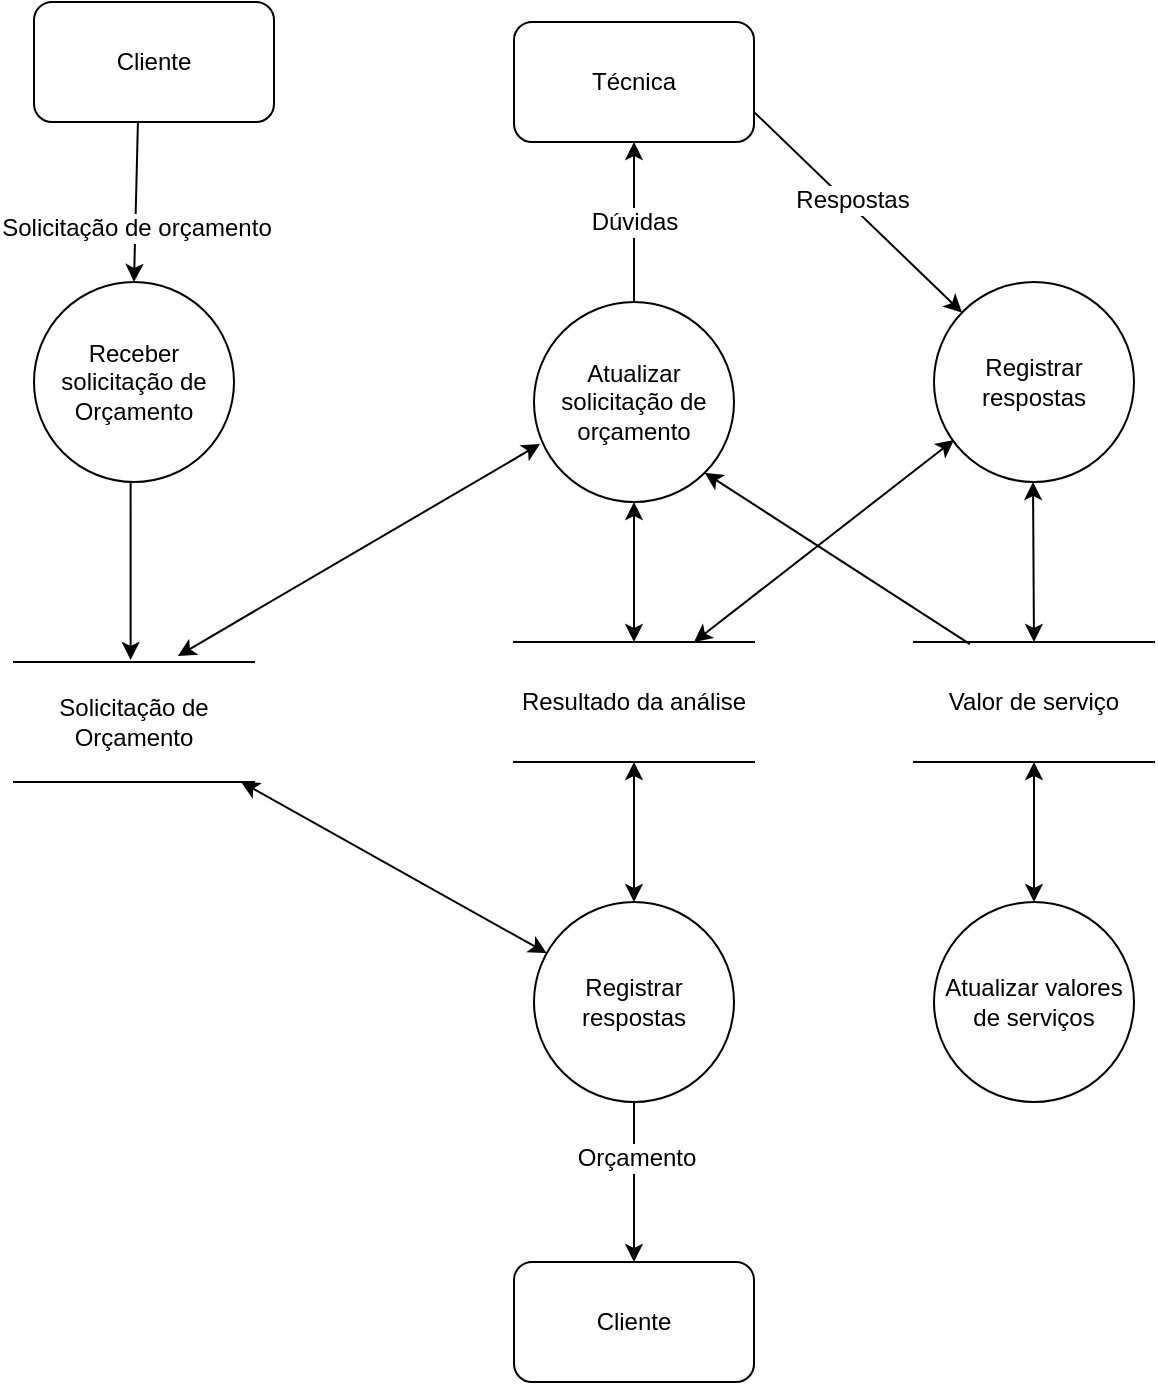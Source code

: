 <mxfile version="12.9.6" type="google" pages="2"><diagram id="C5RBs43oDa-KdzZeNtuy" name="Realizar orcamento"><mxGraphModel dx="1032" dy="705" grid="1" gridSize="10" guides="1" tooltips="1" connect="1" arrows="1" fold="1" page="1" pageScale="1" pageWidth="827" pageHeight="1169" math="0" shadow="0"><root><mxCell id="WIyWlLk6GJQsqaUBKTNV-0"/><mxCell id="WIyWlLk6GJQsqaUBKTNV-1" parent="WIyWlLk6GJQsqaUBKTNV-0"/><mxCell id="VHODwKLt7uAdy8jMnxIu-0" value="Receber solicitação de Orçamento" style="ellipse;whiteSpace=wrap;html=1;aspect=fixed;" vertex="1" parent="WIyWlLk6GJQsqaUBKTNV-1"><mxGeometry x="80" y="190" width="100" height="100" as="geometry"/></mxCell><mxCell id="VHODwKLt7uAdy8jMnxIu-1" value="Cliente" style="rounded=1;whiteSpace=wrap;html=1;" vertex="1" parent="WIyWlLk6GJQsqaUBKTNV-1"><mxGeometry x="80" y="50" width="120" height="60" as="geometry"/></mxCell><mxCell id="VHODwKLt7uAdy8jMnxIu-4" value="Solicitação de Orçamento" style="shape=partialRectangle;whiteSpace=wrap;html=1;left=0;right=0;fillColor=none;" vertex="1" parent="WIyWlLk6GJQsqaUBKTNV-1"><mxGeometry x="70" y="380" width="120" height="60" as="geometry"/></mxCell><mxCell id="VHODwKLt7uAdy8jMnxIu-8" value="Atualizar solicitação de orçamento" style="ellipse;whiteSpace=wrap;html=1;aspect=fixed;" vertex="1" parent="WIyWlLk6GJQsqaUBKTNV-1"><mxGeometry x="330" y="200" width="100" height="100" as="geometry"/></mxCell><mxCell id="VHODwKLt7uAdy8jMnxIu-9" value="Técnica" style="rounded=1;whiteSpace=wrap;html=1;" vertex="1" parent="WIyWlLk6GJQsqaUBKTNV-1"><mxGeometry x="320" y="60" width="120" height="60" as="geometry"/></mxCell><mxCell id="VHODwKLt7uAdy8jMnxIu-10" value="Resultado da análise" style="shape=partialRectangle;whiteSpace=wrap;html=1;left=0;right=0;fillColor=none;" vertex="1" parent="WIyWlLk6GJQsqaUBKTNV-1"><mxGeometry x="320" y="370" width="120" height="60" as="geometry"/></mxCell><mxCell id="VHODwKLt7uAdy8jMnxIu-14" value="" style="endArrow=classic;html=1;exitX=0.5;exitY=0;exitDx=0;exitDy=0;" edge="1" parent="WIyWlLk6GJQsqaUBKTNV-1" source="VHODwKLt7uAdy8jMnxIu-8"><mxGeometry width="50" height="50" relative="1" as="geometry"><mxPoint x="460" y="410" as="sourcePoint"/><mxPoint x="380" y="120" as="targetPoint"/></mxGeometry></mxCell><mxCell id="VHODwKLt7uAdy8jMnxIu-15" value="&lt;div&gt;Dúvidas&lt;/div&gt;" style="text;html=1;align=center;verticalAlign=middle;resizable=0;points=[];labelBackgroundColor=#ffffff;" vertex="1" connectable="0" parent="VHODwKLt7uAdy8jMnxIu-14"><mxGeometry x="0.754" relative="1" as="geometry"><mxPoint x="-8.882e-16" y="30.0" as="offset"/></mxGeometry></mxCell><mxCell id="VHODwKLt7uAdy8jMnxIu-16" value="" style="endArrow=classic;html=1;exitX=0.433;exitY=1;exitDx=0;exitDy=0;exitPerimeter=0;entryX=0.5;entryY=0;entryDx=0;entryDy=0;" edge="1" parent="WIyWlLk6GJQsqaUBKTNV-1" source="VHODwKLt7uAdy8jMnxIu-1" target="VHODwKLt7uAdy8jMnxIu-0"><mxGeometry width="50" height="50" relative="1" as="geometry"><mxPoint x="460" y="410" as="sourcePoint"/><mxPoint x="510" y="360" as="targetPoint"/></mxGeometry></mxCell><mxCell id="VHODwKLt7uAdy8jMnxIu-17" value="&lt;div&gt;Solicitação de orçamento&lt;/div&gt;" style="text;html=1;align=center;verticalAlign=middle;resizable=0;points=[];labelBackgroundColor=#ffffff;" vertex="1" connectable="0" parent="VHODwKLt7uAdy8jMnxIu-16"><mxGeometry x="0.311" relative="1" as="geometry"><mxPoint as="offset"/></mxGeometry></mxCell><mxCell id="VHODwKLt7uAdy8jMnxIu-18" value="" style="endArrow=classic;html=1;exitX=0.483;exitY=1;exitDx=0;exitDy=0;exitPerimeter=0;" edge="1" parent="WIyWlLk6GJQsqaUBKTNV-1" source="VHODwKLt7uAdy8jMnxIu-0"><mxGeometry width="50" height="50" relative="1" as="geometry"><mxPoint x="128" y="300" as="sourcePoint"/><mxPoint x="128.318" y="379" as="targetPoint"/></mxGeometry></mxCell><mxCell id="VHODwKLt7uAdy8jMnxIu-20" value="Registrar respostas" style="ellipse;whiteSpace=wrap;html=1;aspect=fixed;" vertex="1" parent="WIyWlLk6GJQsqaUBKTNV-1"><mxGeometry x="530" y="190" width="100" height="100" as="geometry"/></mxCell><mxCell id="VHODwKLt7uAdy8jMnxIu-22" value="Valor de serviço" style="shape=partialRectangle;whiteSpace=wrap;html=1;left=0;right=0;fillColor=none;" vertex="1" parent="WIyWlLk6GJQsqaUBKTNV-1"><mxGeometry x="520" y="370" width="120" height="60" as="geometry"/></mxCell><mxCell id="VHODwKLt7uAdy8jMnxIu-23" value="" style="endArrow=classic;html=1;exitX=1;exitY=0.75;exitDx=0;exitDy=0;" edge="1" parent="WIyWlLk6GJQsqaUBKTNV-1" source="VHODwKLt7uAdy8jMnxIu-9" target="VHODwKLt7uAdy8jMnxIu-20"><mxGeometry width="50" height="50" relative="1" as="geometry"><mxPoint x="580" y="125" as="sourcePoint"/><mxPoint x="710" y="365" as="targetPoint"/></mxGeometry></mxCell><mxCell id="VHODwKLt7uAdy8jMnxIu-24" value="&lt;div&gt;Respostas&lt;/div&gt;" style="text;html=1;align=center;verticalAlign=middle;resizable=0;points=[];labelBackgroundColor=#ffffff;" vertex="1" connectable="0" parent="VHODwKLt7uAdy8jMnxIu-23"><mxGeometry x="0.754" relative="1" as="geometry"><mxPoint x="-42.8" y="-44.42" as="offset"/></mxGeometry></mxCell><mxCell id="VHODwKLt7uAdy8jMnxIu-26" value="" style="endArrow=classic;startArrow=classic;html=1;entryX=0.5;entryY=1;entryDx=0;entryDy=0;exitX=0.5;exitY=0;exitDx=0;exitDy=0;" edge="1" parent="WIyWlLk6GJQsqaUBKTNV-1" source="VHODwKLt7uAdy8jMnxIu-10" target="VHODwKLt7uAdy8jMnxIu-8"><mxGeometry width="50" height="50" relative="1" as="geometry"><mxPoint x="380" y="360" as="sourcePoint"/><mxPoint x="430" y="310" as="targetPoint"/></mxGeometry></mxCell><mxCell id="VHODwKLt7uAdy8jMnxIu-27" value="" style="endArrow=classic;startArrow=classic;html=1;entryX=0.495;entryY=1;entryDx=0;entryDy=0;entryPerimeter=0;exitX=0.5;exitY=0;exitDx=0;exitDy=0;" edge="1" parent="WIyWlLk6GJQsqaUBKTNV-1" source="VHODwKLt7uAdy8jMnxIu-22" target="VHODwKLt7uAdy8jMnxIu-20"><mxGeometry width="50" height="50" relative="1" as="geometry"><mxPoint x="580" y="375" as="sourcePoint"/><mxPoint x="579.5" y="305" as="targetPoint"/></mxGeometry></mxCell><mxCell id="VHODwKLt7uAdy8jMnxIu-30" value="" style="endArrow=classic;startArrow=classic;html=1;exitX=0.683;exitY=-0.05;exitDx=0;exitDy=0;exitPerimeter=0;entryX=0.03;entryY=0.71;entryDx=0;entryDy=0;entryPerimeter=0;" edge="1" parent="WIyWlLk6GJQsqaUBKTNV-1" source="VHODwKLt7uAdy8jMnxIu-4" target="VHODwKLt7uAdy8jMnxIu-8"><mxGeometry width="50" height="50" relative="1" as="geometry"><mxPoint x="460" y="410" as="sourcePoint"/><mxPoint x="510" y="360" as="targetPoint"/></mxGeometry></mxCell><mxCell id="VHODwKLt7uAdy8jMnxIu-31" value="" style="endArrow=classic;startArrow=classic;html=1;entryX=0.1;entryY=0.79;entryDx=0;entryDy=0;entryPerimeter=0;exitX=0.75;exitY=0;exitDx=0;exitDy=0;exitPerimeter=0;" edge="1" parent="WIyWlLk6GJQsqaUBKTNV-1" source="VHODwKLt7uAdy8jMnxIu-10" target="VHODwKLt7uAdy8jMnxIu-20"><mxGeometry width="50" height="50" relative="1" as="geometry"><mxPoint x="400" y="410" as="sourcePoint"/><mxPoint x="450" y="360" as="targetPoint"/></mxGeometry></mxCell><mxCell id="VHODwKLt7uAdy8jMnxIu-32" value="" style="endArrow=classic;html=1;entryX=1;entryY=1;entryDx=0;entryDy=0;exitX=0.233;exitY=0.017;exitDx=0;exitDy=0;exitPerimeter=0;" edge="1" parent="WIyWlLk6GJQsqaUBKTNV-1" source="VHODwKLt7uAdy8jMnxIu-22" target="VHODwKLt7uAdy8jMnxIu-8"><mxGeometry width="50" height="50" relative="1" as="geometry"><mxPoint x="460" y="410" as="sourcePoint"/><mxPoint x="510" y="360" as="targetPoint"/></mxGeometry></mxCell><mxCell id="VHODwKLt7uAdy8jMnxIu-33" value="Registrar respostas" style="ellipse;whiteSpace=wrap;html=1;aspect=fixed;" vertex="1" parent="WIyWlLk6GJQsqaUBKTNV-1"><mxGeometry x="330" y="500" width="100" height="100" as="geometry"/></mxCell><mxCell id="VHODwKLt7uAdy8jMnxIu-34" value="Cliente" style="rounded=1;whiteSpace=wrap;html=1;" vertex="1" parent="WIyWlLk6GJQsqaUBKTNV-1"><mxGeometry x="320" y="680" width="120" height="60" as="geometry"/></mxCell><mxCell id="VHODwKLt7uAdy8jMnxIu-35" value="" style="endArrow=classic;startArrow=classic;html=1;entryX=0.5;entryY=1;entryDx=0;entryDy=0;" edge="1" parent="WIyWlLk6GJQsqaUBKTNV-1" source="VHODwKLt7uAdy8jMnxIu-33" target="VHODwKLt7uAdy8jMnxIu-10"><mxGeometry width="50" height="50" relative="1" as="geometry"><mxPoint x="370" y="520" as="sourcePoint"/><mxPoint x="420" y="470" as="targetPoint"/></mxGeometry></mxCell><mxCell id="VHODwKLt7uAdy8jMnxIu-38" value="" style="endArrow=classic;html=1;" edge="1" parent="WIyWlLk6GJQsqaUBKTNV-1" source="VHODwKLt7uAdy8jMnxIu-33" target="VHODwKLt7uAdy8jMnxIu-34"><mxGeometry width="50" height="50" relative="1" as="geometry"><mxPoint x="350" y="640" as="sourcePoint"/><mxPoint x="400" y="590" as="targetPoint"/></mxGeometry></mxCell><mxCell id="VHODwKLt7uAdy8jMnxIu-39" value="Orçamento" style="text;html=1;align=center;verticalAlign=middle;resizable=0;points=[];labelBackgroundColor=#ffffff;" vertex="1" connectable="0" parent="VHODwKLt7uAdy8jMnxIu-38"><mxGeometry x="-0.3" y="1" relative="1" as="geometry"><mxPoint as="offset"/></mxGeometry></mxCell><mxCell id="VHODwKLt7uAdy8jMnxIu-40" value="Atualizar valores de serviços" style="ellipse;whiteSpace=wrap;html=1;aspect=fixed;" vertex="1" parent="WIyWlLk6GJQsqaUBKTNV-1"><mxGeometry x="530" y="500" width="100" height="100" as="geometry"/></mxCell><mxCell id="VHODwKLt7uAdy8jMnxIu-41" value="" style="endArrow=classic;startArrow=classic;html=1;entryX=0.5;entryY=1;entryDx=0;entryDy=0;exitX=0.5;exitY=0;exitDx=0;exitDy=0;" edge="1" parent="WIyWlLk6GJQsqaUBKTNV-1" source="VHODwKLt7uAdy8jMnxIu-40" target="VHODwKLt7uAdy8jMnxIu-22"><mxGeometry width="50" height="50" relative="1" as="geometry"><mxPoint x="550" y="530" as="sourcePoint"/><mxPoint x="600" y="480" as="targetPoint"/></mxGeometry></mxCell><mxCell id="VHODwKLt7uAdy8jMnxIu-43" value="" style="endArrow=classic;startArrow=classic;html=1;" edge="1" parent="WIyWlLk6GJQsqaUBKTNV-1" source="VHODwKLt7uAdy8jMnxIu-4" target="VHODwKLt7uAdy8jMnxIu-33"><mxGeometry width="50" height="50" relative="1" as="geometry"><mxPoint x="150" y="500" as="sourcePoint"/><mxPoint x="200" y="450" as="targetPoint"/></mxGeometry></mxCell></root></mxGraphModel></diagram><diagram id="LAC5ehGrFXH8N2mkQpfO" name="Fornecedor dados para orçamento"><mxGraphModel dx="1032" dy="705" grid="1" gridSize="10" guides="1" tooltips="1" connect="1" arrows="1" fold="1" page="1" pageScale="1" pageWidth="850" pageHeight="1100" math="0" shadow="0"><root><mxCell id="81tQNtr7i1RBVnm7zmy7-0"/><mxCell id="81tQNtr7i1RBVnm7zmy7-1" parent="81tQNtr7i1RBVnm7zmy7-0"/><mxCell id="JnXFrZkmBsTxj8hV_N1o-0" value="Receber dúvidas" style="ellipse;whiteSpace=wrap;html=1;aspect=fixed;" vertex="1" parent="81tQNtr7i1RBVnm7zmy7-1"><mxGeometry x="80" y="190" width="100" height="100" as="geometry"/></mxCell><mxCell id="JnXFrZkmBsTxj8hV_N1o-1" value="Administração" style="rounded=1;whiteSpace=wrap;html=1;" vertex="1" parent="81tQNtr7i1RBVnm7zmy7-1"><mxGeometry x="80" y="50" width="120" height="60" as="geometry"/></mxCell><mxCell id="JnXFrZkmBsTxj8hV_N1o-2" value="Duvida" style="shape=partialRectangle;whiteSpace=wrap;html=1;left=0;right=0;fillColor=none;" vertex="1" parent="81tQNtr7i1RBVnm7zmy7-1"><mxGeometry x="70" y="380" width="120" height="60" as="geometry"/></mxCell><mxCell id="JnXFrZkmBsTxj8hV_N1o-3" value="" style="endArrow=classic;html=1;exitX=0.433;exitY=1;exitDx=0;exitDy=0;exitPerimeter=0;entryX=0.5;entryY=0;entryDx=0;entryDy=0;" edge="1" parent="81tQNtr7i1RBVnm7zmy7-1" source="JnXFrZkmBsTxj8hV_N1o-1" target="JnXFrZkmBsTxj8hV_N1o-0"><mxGeometry width="50" height="50" relative="1" as="geometry"><mxPoint x="460" y="410" as="sourcePoint"/><mxPoint x="510" y="360" as="targetPoint"/></mxGeometry></mxCell><mxCell id="JnXFrZkmBsTxj8hV_N1o-4" value="&lt;div&gt;Dúvidas&lt;/div&gt;" style="text;html=1;align=center;verticalAlign=middle;resizable=0;points=[];labelBackgroundColor=#ffffff;" vertex="1" connectable="0" parent="JnXFrZkmBsTxj8hV_N1o-3"><mxGeometry x="0.311" relative="1" as="geometry"><mxPoint as="offset"/></mxGeometry></mxCell><mxCell id="JnXFrZkmBsTxj8hV_N1o-5" value="" style="endArrow=classic;html=1;exitX=0.483;exitY=1;exitDx=0;exitDy=0;exitPerimeter=0;" edge="1" parent="81tQNtr7i1RBVnm7zmy7-1" source="JnXFrZkmBsTxj8hV_N1o-0"><mxGeometry width="50" height="50" relative="1" as="geometry"><mxPoint x="128" y="300" as="sourcePoint"/><mxPoint x="128.318" y="379" as="targetPoint"/></mxGeometry></mxCell><mxCell id="JnXFrZkmBsTxj8hV_N1o-8" value="Responder as dúvidas" style="ellipse;whiteSpace=wrap;html=1;aspect=fixed;" vertex="1" parent="81tQNtr7i1RBVnm7zmy7-1"><mxGeometry x="260" y="200" width="100" height="100" as="geometry"/></mxCell><mxCell id="JnXFrZkmBsTxj8hV_N1o-9" value="" style="endArrow=classic;startArrow=classic;html=1;exitX=0.75;exitY=-0.033;exitDx=0;exitDy=0;entryX=0.3;entryY=0.97;entryDx=0;entryDy=0;entryPerimeter=0;exitPerimeter=0;" edge="1" parent="81tQNtr7i1RBVnm7zmy7-1" source="JnXFrZkmBsTxj8hV_N1o-2" target="JnXFrZkmBsTxj8hV_N1o-8"><mxGeometry width="50" height="50" relative="1" as="geometry"><mxPoint x="400" y="390" as="sourcePoint"/><mxPoint x="450" y="340" as="targetPoint"/></mxGeometry></mxCell><mxCell id="JnXFrZkmBsTxj8hV_N1o-12" value="" style="curved=1;endArrow=classic;html=1;entryX=1;entryY=0.5;entryDx=0;entryDy=0;exitX=0.5;exitY=0;exitDx=0;exitDy=0;" edge="1" parent="81tQNtr7i1RBVnm7zmy7-1" source="JnXFrZkmBsTxj8hV_N1o-8" target="JnXFrZkmBsTxj8hV_N1o-1"><mxGeometry width="50" height="50" relative="1" as="geometry"><mxPoint x="470" y="160" as="sourcePoint"/><mxPoint x="520" y="110" as="targetPoint"/><Array as="points"><mxPoint x="300" y="150"/><mxPoint x="340" y="100"/></Array></mxGeometry></mxCell><mxCell id="JnXFrZkmBsTxj8hV_N1o-13" value="&lt;div&gt;Respostas&lt;/div&gt;" style="text;html=1;align=center;verticalAlign=middle;resizable=0;points=[];labelBackgroundColor=#ffffff;" vertex="1" connectable="0" parent="JnXFrZkmBsTxj8hV_N1o-12"><mxGeometry x="-0.484" y="-5" relative="1" as="geometry"><mxPoint as="offset"/></mxGeometry></mxCell></root></mxGraphModel></diagram></mxfile>